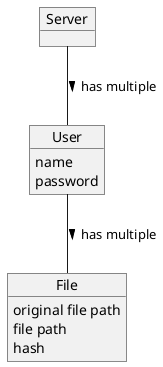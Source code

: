 @startuml
object Server
object User {
    name
    password
}
object File {
    original file path
    file path
    hash
}

User -- File : has multiple >
Server -- User : has multiple  >

@enduml

